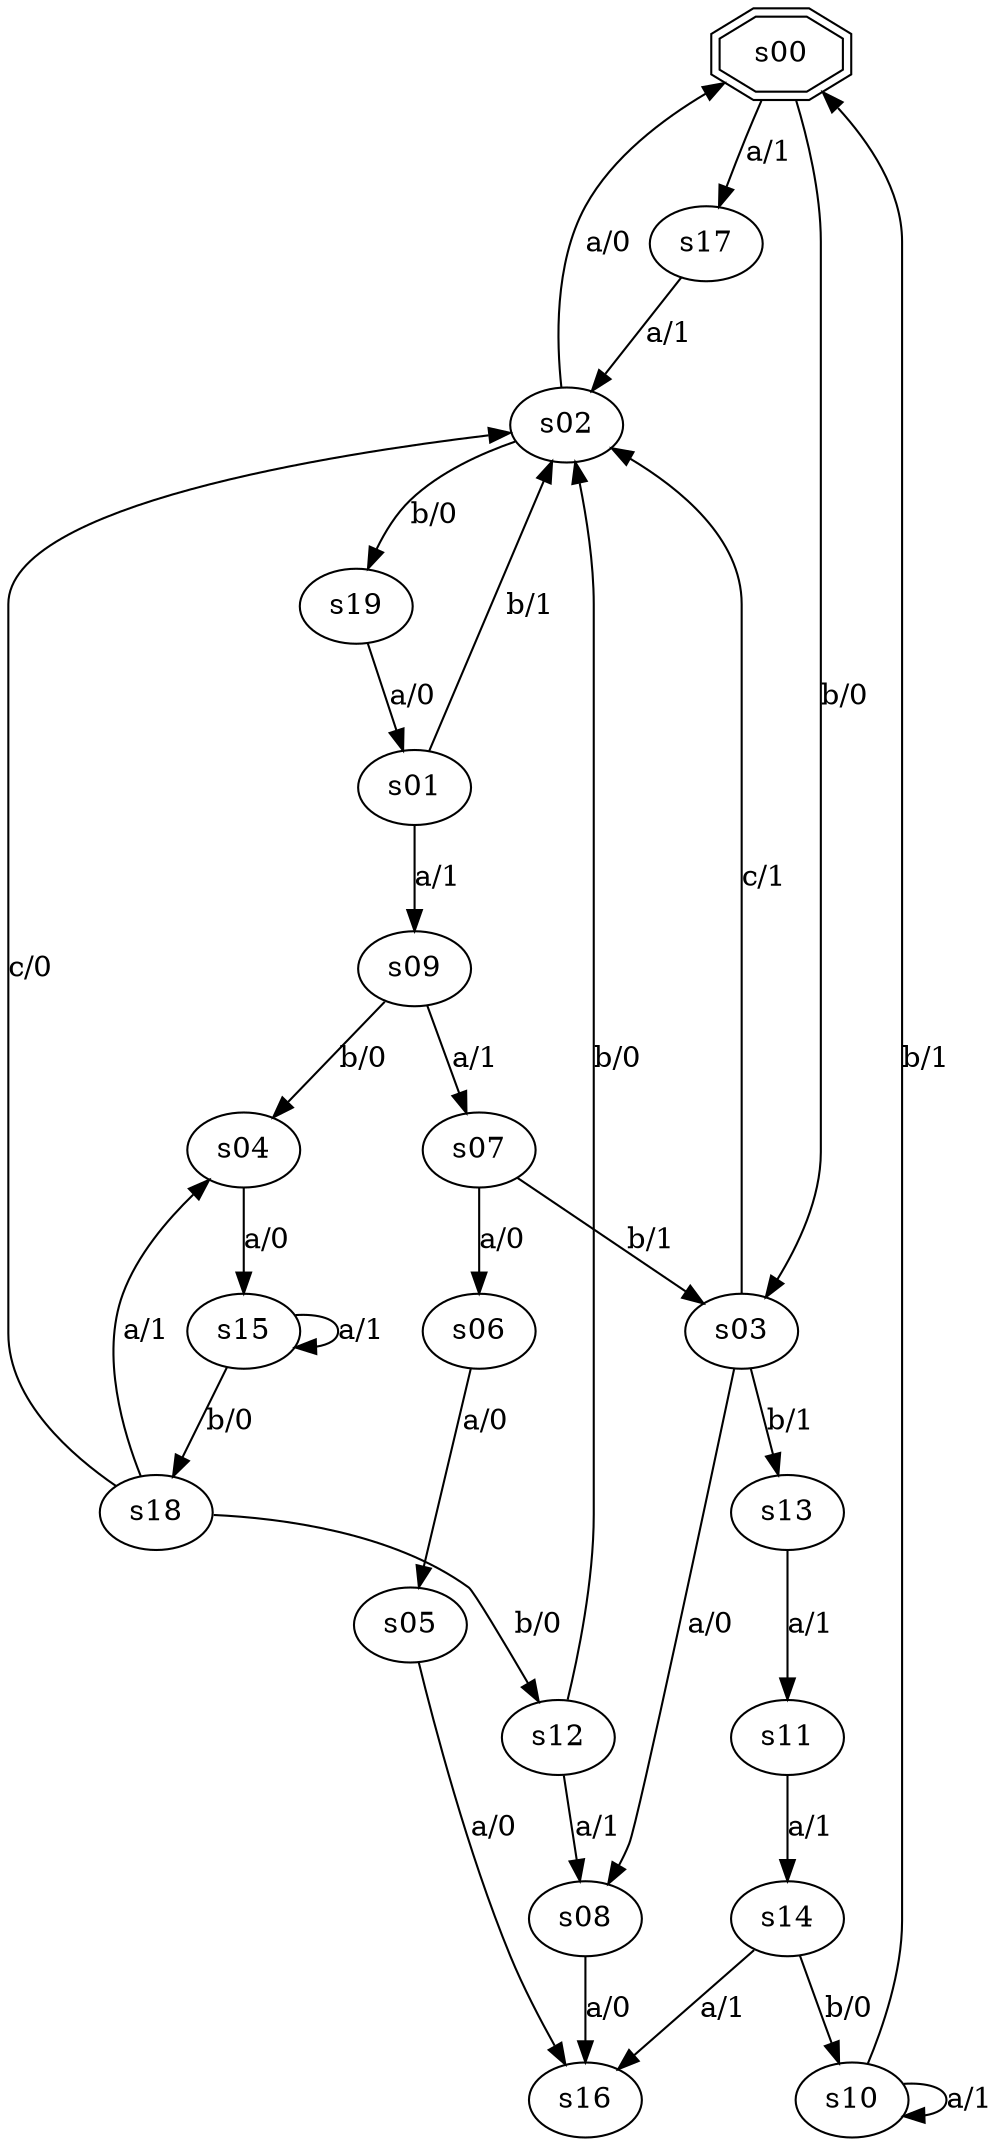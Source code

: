 digraph graph_037 {
	s00 -> s17 [label="a/1"];
	s00 -> s03 [label="b/0"];
	s01 -> s09 [label="a/1"];
	s01 -> s02 [label="b/1"];
	s02 -> s00 [label="a/0"];
	s02 -> s19 [label="b/0"];
	s03 -> s08 [label="a/0"];
	s03 -> s13 [label="b/1"];
	s03 -> s02 [label="c/1"];
	s04 -> s15 [label="a/0"];
	s05 -> s16 [label="a/0"];
	s06 -> s05 [label="a/0"];
	s07 -> s06 [label="a/0"];
	s07 -> s03 [label="b/1"];
	s08 -> s16 [label="a/0"];
	s09 -> s07 [label="a/1"];
	s09 -> s04 [label="b/0"];
	s10 -> s10 [label="a/1"];
	s10 -> s00 [label="b/1"];
	s11 -> s14 [label="a/1"];
	s12 -> s08 [label="a/1"];
	s12 -> s02 [label="b/0"];
	s13 -> s11 [label="a/1"];
	s14 -> s16 [label="a/1"];
	s14 -> s10 [label="b/0"];
	s15 -> s15 [label="a/1"];
	s15 -> s18 [label="b/0"];
	s17 -> s02 [label="a/1"];
	s18 -> s04 [label="a/1"];
	s18 -> s12 [label="b/0"];
	s18 -> s02 [label="c/0"];
	s19 -> s01 [label="a/0"];
	s00 [shape=doubleoctagon];
}